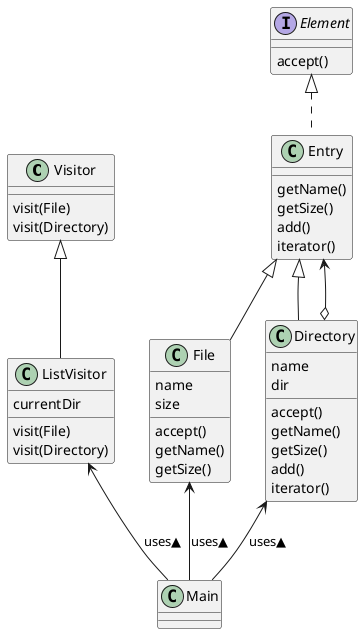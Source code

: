 @startuml

class Visitor {
  visit(File)
  visit(Directory)
}

class ListVisitor {
  currentDir
  visit(File)
  visit(Directory)
}

interface Element {
  accept()
}

class Entry { 
  getName()
  getSize()
  add()
  iterator()
}

class File {
  name
  size
  accept()
  getName()
  getSize()
}

class Directory {
  name
  dir
  accept()
  getName()
  getSize()
  add()
  iterator()
}

class Main {
}

Visitor <|-d- ListVisitor

Element <|.d. Entry
Entry <|-d- File
Entry <|-d- Directory
Entry <-d-o Directory

ListVisitor <-d-Main : uses▲
File <-d-Main : uses▲
Directory <-d-Main : uses▲

@enduml
